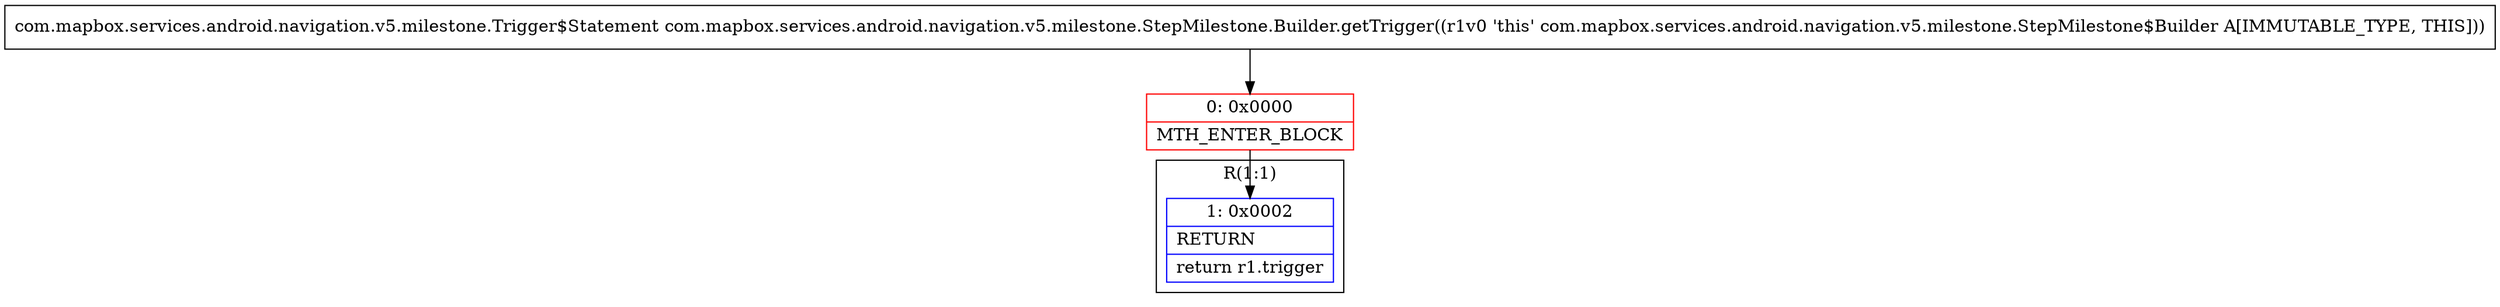 digraph "CFG forcom.mapbox.services.android.navigation.v5.milestone.StepMilestone.Builder.getTrigger()Lcom\/mapbox\/services\/android\/navigation\/v5\/milestone\/Trigger$Statement;" {
subgraph cluster_Region_670147727 {
label = "R(1:1)";
node [shape=record,color=blue];
Node_1 [shape=record,label="{1\:\ 0x0002|RETURN\l|return r1.trigger\l}"];
}
Node_0 [shape=record,color=red,label="{0\:\ 0x0000|MTH_ENTER_BLOCK\l}"];
MethodNode[shape=record,label="{com.mapbox.services.android.navigation.v5.milestone.Trigger$Statement com.mapbox.services.android.navigation.v5.milestone.StepMilestone.Builder.getTrigger((r1v0 'this' com.mapbox.services.android.navigation.v5.milestone.StepMilestone$Builder A[IMMUTABLE_TYPE, THIS])) }"];
MethodNode -> Node_0;
Node_0 -> Node_1;
}

